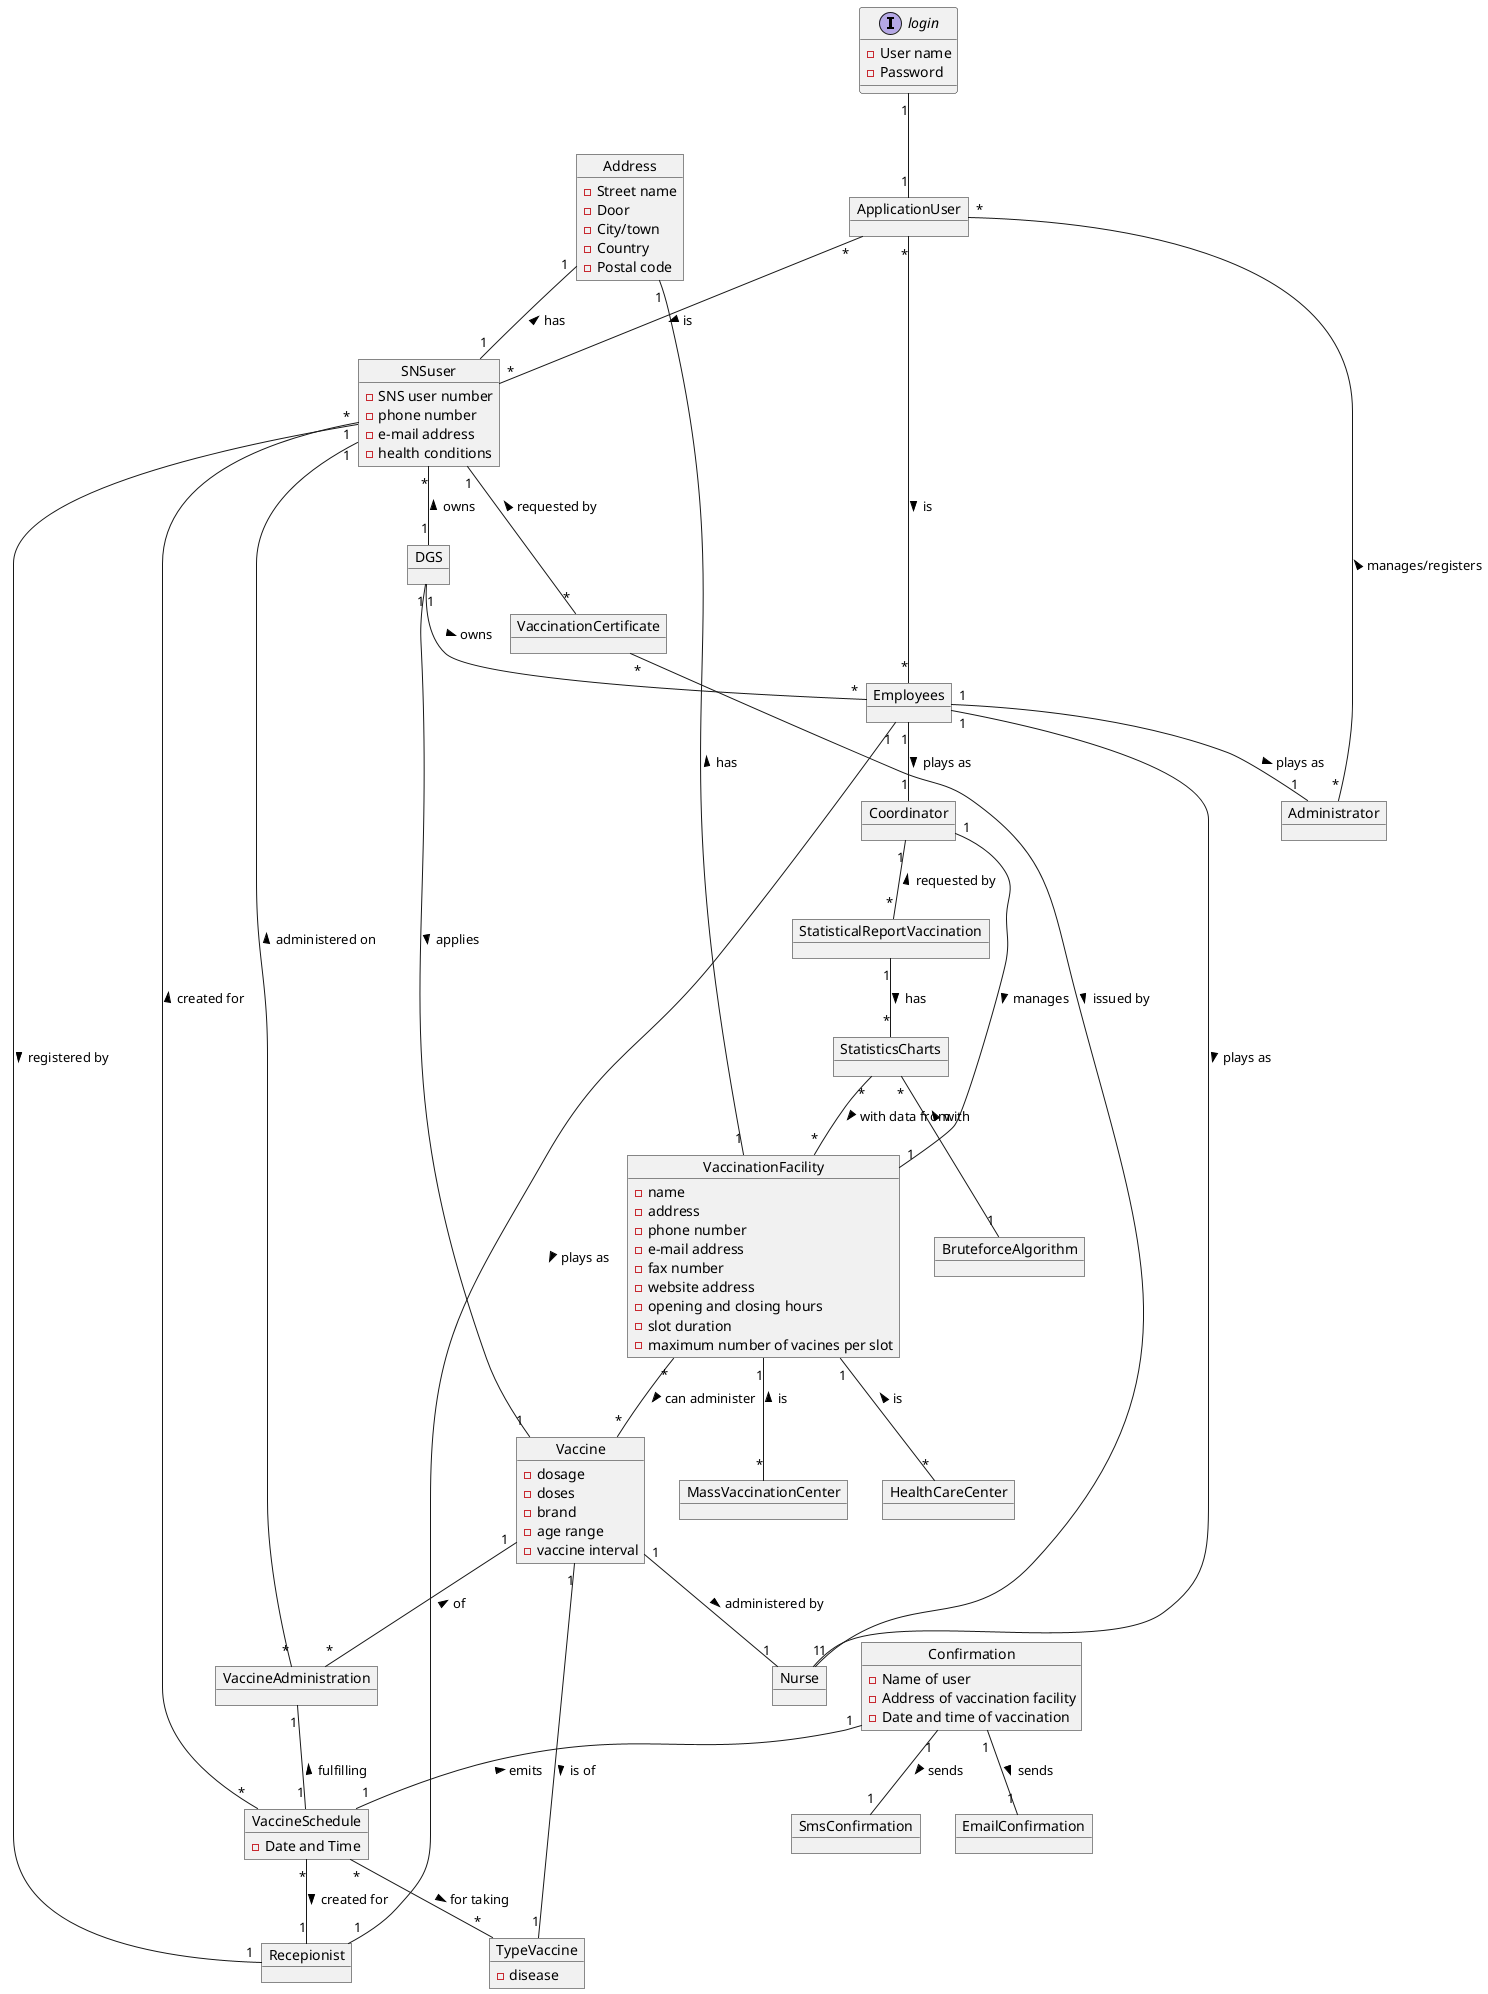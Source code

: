 @startuml
'https://plantuml.com/object-diagram

interface login{
-User name
-Password
}
object SNSuser{
-SNS user number
-phone number
-e-mail address
-health conditions
}
object DGS
object Administrator
object Coordinator
object Nurse
object Recepionist
object VaccinationFacility{
-name
-address
-phone number
-e-mail address
-fax number
-website address
-opening and closing hours
-slot duration
-maximum number of vacines per slot
}
object StatisticalReportVaccination
object MassVaccinationCenter
object HealthCareCenter
object TypeVaccine{
-disease
}
object Vaccine{
-dosage
-doses
-brand
-age range
-vaccine interval

}
object VaccineSchedule{
-Date and Time
}
object VaccinationCertificate
object VaccineAdministration
object Confirmation{
-Name of user
-Address of vaccination facility
-Date and time of vaccination
}
object SmsConfirmation
object EmailConfirmation
object Employees
object StatisticsCharts
object BruteforceAlgorithm
object ApplicationUser
object Address{
-Street name
-Door
-City/town
-Country
-Postal code
}

ApplicationUser"*" -- "*"Employees: > is
ApplicationUser"*" -- "*"SNSuser: > is
Administrator"*" -- "*" ApplicationUser: > manages/registers
login"1"--"1"ApplicationUser
SNSuser"*"--"1" DGS : < owns
DGS"1" -- "*"Employees : > owns
DGS "1"--"1" Vaccine : > applies
Employees"1"--"1" Recepionist: > plays as
Employees"1"--"1" Nurse: > plays as
Employees"1"--"1" Coordinator: > plays as
Employees"1"--"1" Administrator: > plays as
Address"1"--"1" VaccinationFacility: < has
Address"1"--"1" SNSuser: < has
SNSuser "1"--"*" VaccinationCertificate: < requested by
Coordinator"1" --"1" VaccinationFacility: > manages
VaccinationFacility"1"--"*" MassVaccinationCenter: < is
VaccinationFacility"1"--"*" HealthCareCenter: < is
Coordinator"1" -- "*"StatisticalReportVaccination: < requested by
StatisticalReportVaccination"1" -- "*"StatisticsCharts: > has
StatisticsCharts"*" -- "1"BruteforceAlgorithm: < with
StatisticsCharts"*" -- "*"VaccinationFacility: > with data from
VaccinationFacility "*"--"*" Vaccine: > can administer
VaccineSchedule"*" -- "1"SNSuser: > created for
VaccineSchedule"*" -- "1"Recepionist: > created for
VaccineSchedule"*" -- "*"TypeVaccine:> for taking
Vaccine"1" -- "1"Nurse: > administered by
Vaccine"1" -- "*"VaccineAdministration: < of
Vaccine"1" --"1" TypeVaccine:> is of
Recepionist"1" -- "*"SNSuser: < registered by
VaccineAdministration"*" -- "1"SNSuser: > administered on
VaccineAdministration"1" -- "1"VaccineSchedule: < fulfilling
VaccinationCertificate"*" -- "1"Nurse: > issued by
Confirmation"1" -- "1"VaccineSchedule: < emits
Confirmation"1" -- "1"SmsConfirmation:> sends
Confirmation "1"--"1" EmailConfirmation: > sends


@enduml
